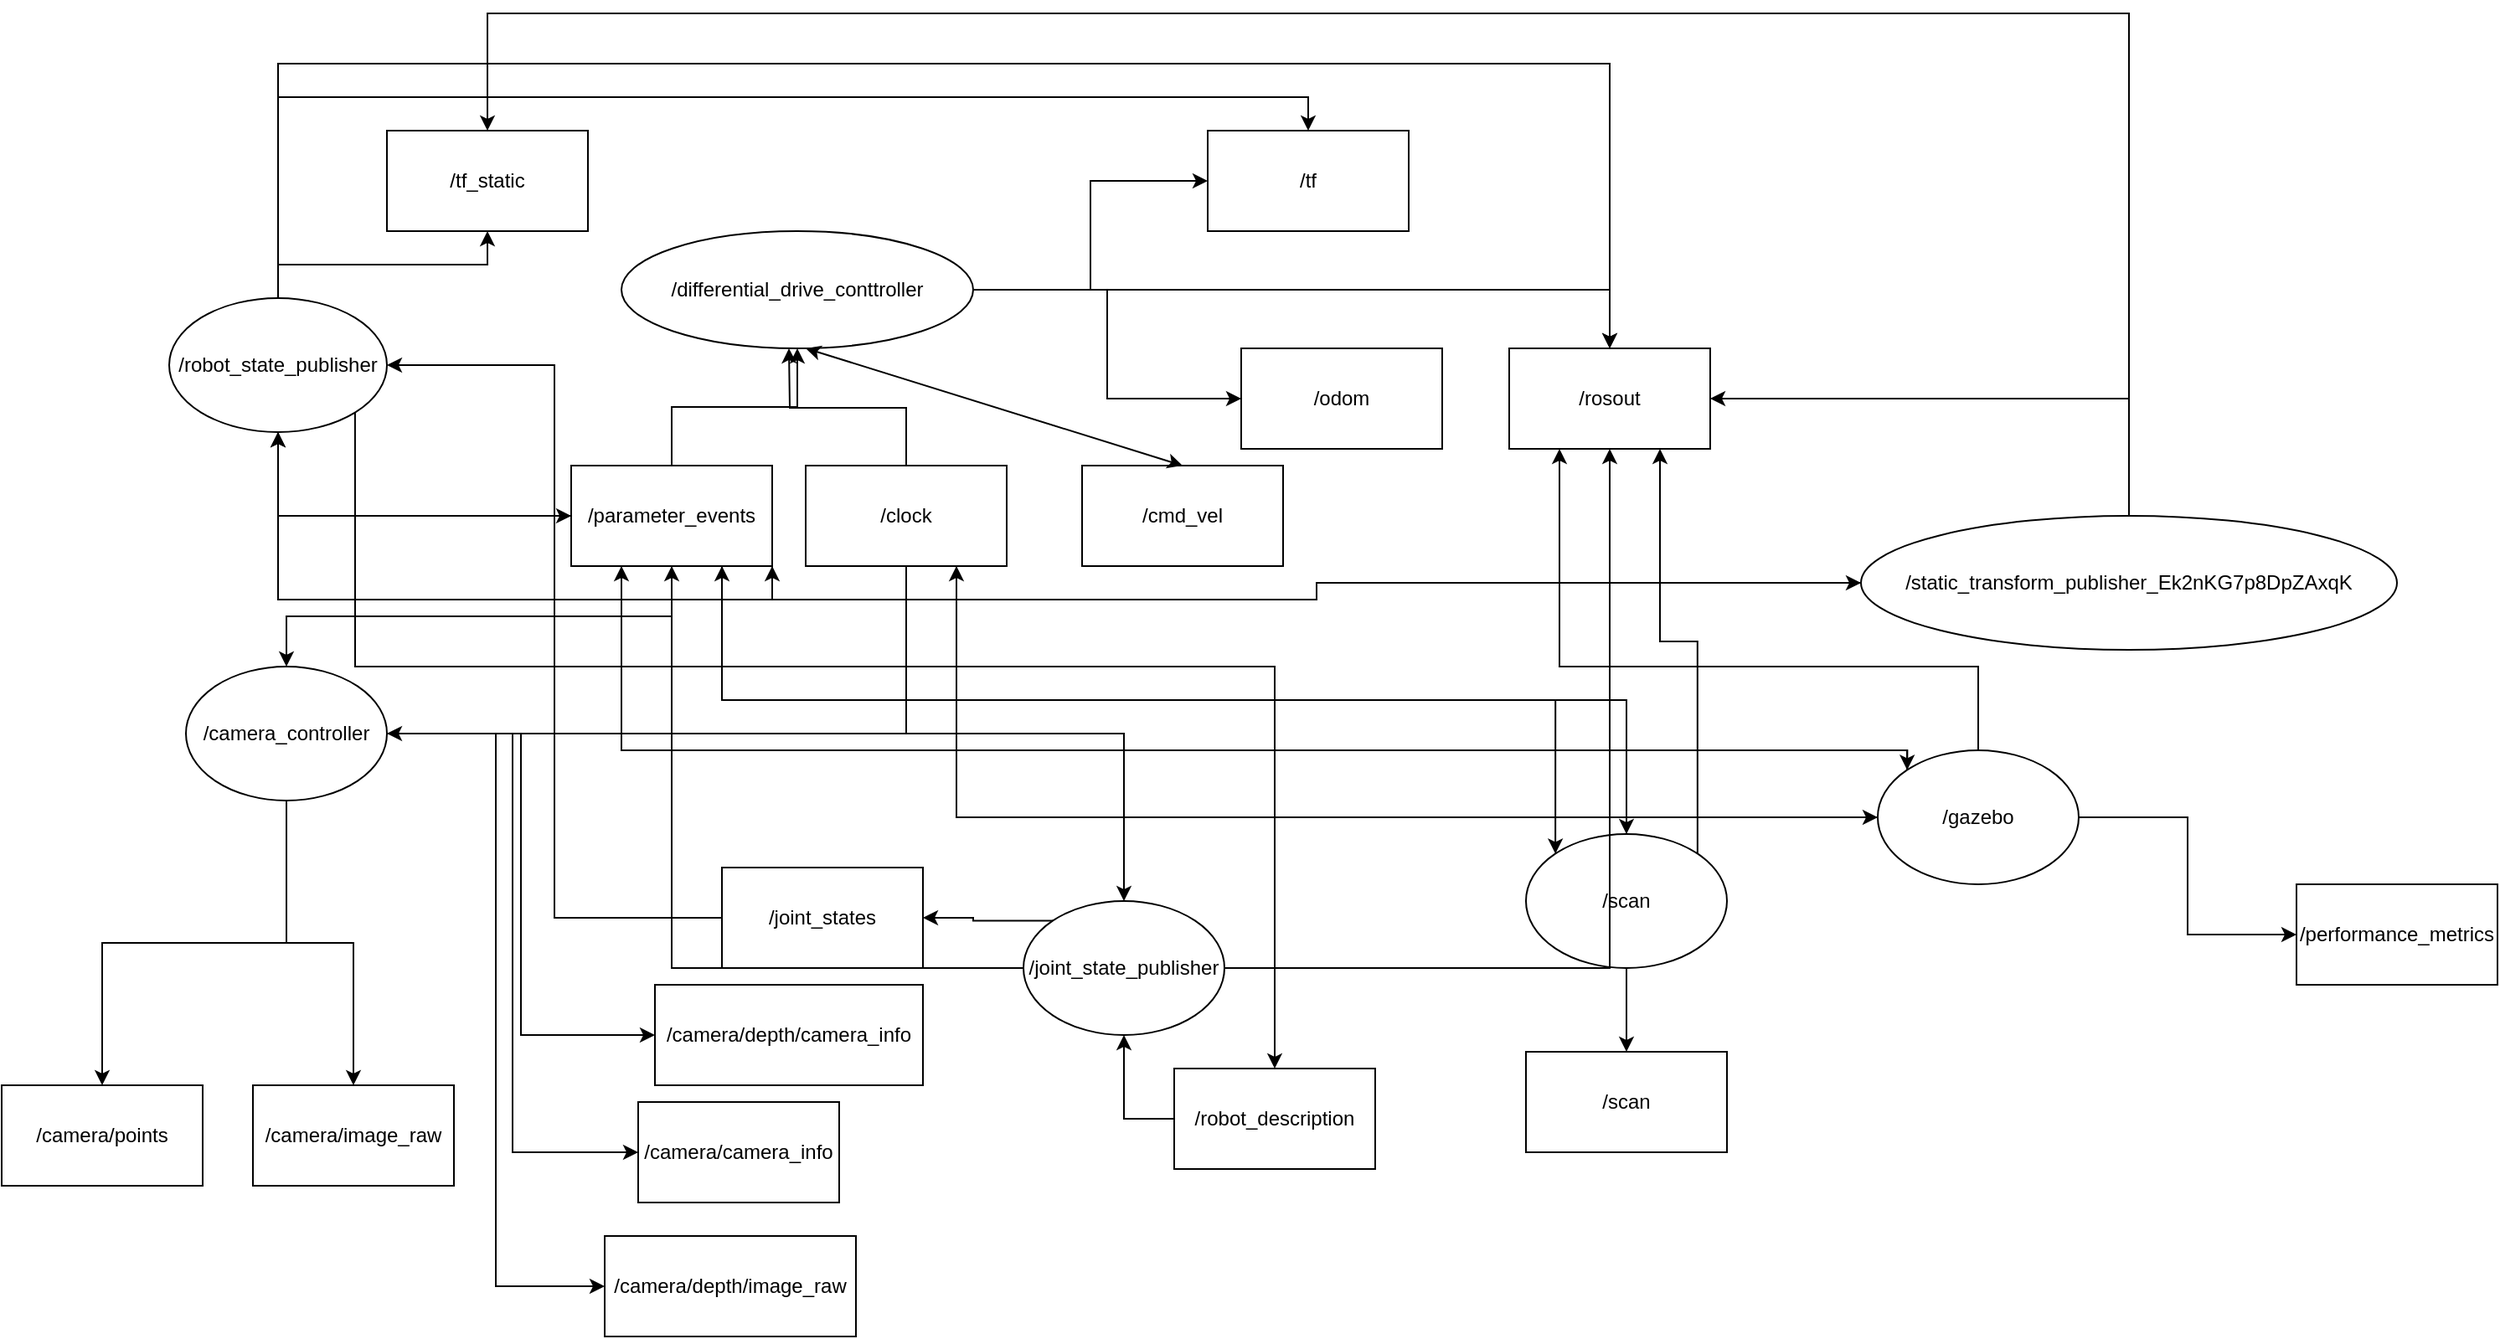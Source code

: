 <mxfile version="23.0.2" type="github">
  <diagram name="Page-1" id="CCXDkMmYEeseRspRPApz">
    <mxGraphModel dx="1949" dy="1136" grid="1" gridSize="10" guides="1" tooltips="1" connect="1" arrows="1" fold="1" page="1" pageScale="1" pageWidth="850" pageHeight="1100" math="0" shadow="0">
      <root>
        <mxCell id="0" />
        <mxCell id="1" parent="0" />
        <mxCell id="GH3iI-kV92OheZ8QKehh-54" style="edgeStyle=orthogonalEdgeStyle;rounded=0;orthogonalLoop=1;jettySize=auto;html=1;exitX=0.5;exitY=1;exitDx=0;exitDy=0;entryX=0.5;entryY=0;entryDx=0;entryDy=0;" edge="1" parent="1" source="GH3iI-kV92OheZ8QKehh-1" target="GH3iI-kV92OheZ8QKehh-15">
          <mxGeometry relative="1" as="geometry" />
        </mxCell>
        <mxCell id="GH3iI-kV92OheZ8QKehh-55" style="edgeStyle=orthogonalEdgeStyle;rounded=0;orthogonalLoop=1;jettySize=auto;html=1;exitX=0.5;exitY=1;exitDx=0;exitDy=0;entryX=0.5;entryY=0;entryDx=0;entryDy=0;" edge="1" parent="1" source="GH3iI-kV92OheZ8QKehh-1" target="GH3iI-kV92OheZ8QKehh-16">
          <mxGeometry relative="1" as="geometry" />
        </mxCell>
        <mxCell id="GH3iI-kV92OheZ8QKehh-56" style="edgeStyle=orthogonalEdgeStyle;rounded=0;orthogonalLoop=1;jettySize=auto;html=1;exitX=1;exitY=0.5;exitDx=0;exitDy=0;entryX=0;entryY=0.5;entryDx=0;entryDy=0;" edge="1" parent="1" source="GH3iI-kV92OheZ8QKehh-1" target="GH3iI-kV92OheZ8QKehh-14">
          <mxGeometry relative="1" as="geometry" />
        </mxCell>
        <mxCell id="GH3iI-kV92OheZ8QKehh-57" style="edgeStyle=orthogonalEdgeStyle;rounded=0;orthogonalLoop=1;jettySize=auto;html=1;exitX=1;exitY=0.5;exitDx=0;exitDy=0;entryX=0;entryY=0.5;entryDx=0;entryDy=0;" edge="1" parent="1" source="GH3iI-kV92OheZ8QKehh-1" target="GH3iI-kV92OheZ8QKehh-12">
          <mxGeometry relative="1" as="geometry" />
        </mxCell>
        <mxCell id="GH3iI-kV92OheZ8QKehh-58" style="edgeStyle=orthogonalEdgeStyle;rounded=0;orthogonalLoop=1;jettySize=auto;html=1;exitX=1;exitY=0.5;exitDx=0;exitDy=0;entryX=0;entryY=0.5;entryDx=0;entryDy=0;" edge="1" parent="1" source="GH3iI-kV92OheZ8QKehh-1" target="GH3iI-kV92OheZ8QKehh-13">
          <mxGeometry relative="1" as="geometry" />
        </mxCell>
        <mxCell id="GH3iI-kV92OheZ8QKehh-1" value="/camera_controller" style="ellipse;whiteSpace=wrap;html=1;" vertex="1" parent="1">
          <mxGeometry x="120" y="420" width="120" height="80" as="geometry" />
        </mxCell>
        <mxCell id="GH3iI-kV92OheZ8QKehh-81" style="edgeStyle=orthogonalEdgeStyle;rounded=0;orthogonalLoop=1;jettySize=auto;html=1;exitX=1;exitY=0.5;exitDx=0;exitDy=0;" edge="1" parent="1" source="GH3iI-kV92OheZ8QKehh-2" target="GH3iI-kV92OheZ8QKehh-22">
          <mxGeometry relative="1" as="geometry" />
        </mxCell>
        <mxCell id="GH3iI-kV92OheZ8QKehh-85" style="edgeStyle=orthogonalEdgeStyle;rounded=0;orthogonalLoop=1;jettySize=auto;html=1;exitX=0;exitY=0.5;exitDx=0;exitDy=0;entryX=0.75;entryY=1;entryDx=0;entryDy=0;" edge="1" parent="1" source="GH3iI-kV92OheZ8QKehh-2" target="GH3iI-kV92OheZ8QKehh-17">
          <mxGeometry relative="1" as="geometry" />
        </mxCell>
        <mxCell id="GH3iI-kV92OheZ8QKehh-87" style="edgeStyle=orthogonalEdgeStyle;rounded=0;orthogonalLoop=1;jettySize=auto;html=1;exitX=0;exitY=0;exitDx=0;exitDy=0;entryX=0.25;entryY=1;entryDx=0;entryDy=0;" edge="1" parent="1" source="GH3iI-kV92OheZ8QKehh-2" target="GH3iI-kV92OheZ8QKehh-21">
          <mxGeometry relative="1" as="geometry">
            <Array as="points">
              <mxPoint x="1148" y="470" />
              <mxPoint x="380" y="470" />
            </Array>
          </mxGeometry>
        </mxCell>
        <mxCell id="GH3iI-kV92OheZ8QKehh-88" style="edgeStyle=orthogonalEdgeStyle;rounded=0;orthogonalLoop=1;jettySize=auto;html=1;exitX=0.5;exitY=0;exitDx=0;exitDy=0;entryX=0.25;entryY=1;entryDx=0;entryDy=0;" edge="1" parent="1" source="GH3iI-kV92OheZ8QKehh-2" target="GH3iI-kV92OheZ8QKehh-24">
          <mxGeometry relative="1" as="geometry">
            <Array as="points">
              <mxPoint x="1190" y="420" />
              <mxPoint x="940" y="420" />
            </Array>
          </mxGeometry>
        </mxCell>
        <mxCell id="GH3iI-kV92OheZ8QKehh-2" value="/gazebo" style="ellipse;whiteSpace=wrap;html=1;" vertex="1" parent="1">
          <mxGeometry x="1130" y="470" width="120" height="80" as="geometry" />
        </mxCell>
        <mxCell id="GH3iI-kV92OheZ8QKehh-73" style="edgeStyle=orthogonalEdgeStyle;rounded=0;orthogonalLoop=1;jettySize=auto;html=1;exitX=0.5;exitY=1;exitDx=0;exitDy=0;entryX=0.5;entryY=0;entryDx=0;entryDy=0;" edge="1" parent="1" source="GH3iI-kV92OheZ8QKehh-4" target="GH3iI-kV92OheZ8QKehh-25">
          <mxGeometry relative="1" as="geometry" />
        </mxCell>
        <mxCell id="GH3iI-kV92OheZ8QKehh-74" style="edgeStyle=orthogonalEdgeStyle;rounded=0;orthogonalLoop=1;jettySize=auto;html=1;exitX=1;exitY=0;exitDx=0;exitDy=0;entryX=0.75;entryY=1;entryDx=0;entryDy=0;" edge="1" parent="1" source="GH3iI-kV92OheZ8QKehh-4" target="GH3iI-kV92OheZ8QKehh-24">
          <mxGeometry relative="1" as="geometry" />
        </mxCell>
        <mxCell id="GH3iI-kV92OheZ8QKehh-75" style="edgeStyle=orthogonalEdgeStyle;rounded=0;orthogonalLoop=1;jettySize=auto;html=1;exitX=0.5;exitY=0;exitDx=0;exitDy=0;entryX=0.75;entryY=1;entryDx=0;entryDy=0;" edge="1" parent="1" source="GH3iI-kV92OheZ8QKehh-4" target="GH3iI-kV92OheZ8QKehh-21">
          <mxGeometry relative="1" as="geometry" />
        </mxCell>
        <mxCell id="GH3iI-kV92OheZ8QKehh-4" value="/scan" style="ellipse;whiteSpace=wrap;html=1;" vertex="1" parent="1">
          <mxGeometry x="920" y="520" width="120" height="80" as="geometry" />
        </mxCell>
        <mxCell id="GH3iI-kV92OheZ8QKehh-64" style="edgeStyle=orthogonalEdgeStyle;rounded=0;orthogonalLoop=1;jettySize=auto;html=1;exitX=0.5;exitY=1;exitDx=0;exitDy=0;entryX=0;entryY=0.5;entryDx=0;entryDy=0;" edge="1" parent="1" source="GH3iI-kV92OheZ8QKehh-5" target="GH3iI-kV92OheZ8QKehh-21">
          <mxGeometry relative="1" as="geometry" />
        </mxCell>
        <mxCell id="GH3iI-kV92OheZ8QKehh-67" style="edgeStyle=orthogonalEdgeStyle;rounded=0;orthogonalLoop=1;jettySize=auto;html=1;exitX=1;exitY=1;exitDx=0;exitDy=0;entryX=0.5;entryY=0;entryDx=0;entryDy=0;" edge="1" parent="1" source="GH3iI-kV92OheZ8QKehh-5" target="GH3iI-kV92OheZ8QKehh-23">
          <mxGeometry relative="1" as="geometry">
            <Array as="points">
              <mxPoint x="221" y="420" />
              <mxPoint x="770" y="420" />
            </Array>
          </mxGeometry>
        </mxCell>
        <mxCell id="GH3iI-kV92OheZ8QKehh-68" style="edgeStyle=orthogonalEdgeStyle;rounded=0;orthogonalLoop=1;jettySize=auto;html=1;exitX=0.5;exitY=0;exitDx=0;exitDy=0;entryX=0.5;entryY=0;entryDx=0;entryDy=0;" edge="1" parent="1" source="GH3iI-kV92OheZ8QKehh-5" target="GH3iI-kV92OheZ8QKehh-24">
          <mxGeometry relative="1" as="geometry">
            <Array as="points">
              <mxPoint x="175" y="60" />
              <mxPoint x="970" y="60" />
            </Array>
          </mxGeometry>
        </mxCell>
        <mxCell id="GH3iI-kV92OheZ8QKehh-69" style="edgeStyle=orthogonalEdgeStyle;rounded=0;orthogonalLoop=1;jettySize=auto;html=1;exitX=0.5;exitY=0;exitDx=0;exitDy=0;entryX=0.5;entryY=0;entryDx=0;entryDy=0;" edge="1" parent="1" source="GH3iI-kV92OheZ8QKehh-5" target="GH3iI-kV92OheZ8QKehh-26">
          <mxGeometry relative="1" as="geometry" />
        </mxCell>
        <mxCell id="GH3iI-kV92OheZ8QKehh-70" style="edgeStyle=orthogonalEdgeStyle;rounded=0;orthogonalLoop=1;jettySize=auto;html=1;exitX=0.5;exitY=0;exitDx=0;exitDy=0;entryX=0.5;entryY=1;entryDx=0;entryDy=0;" edge="1" parent="1" source="GH3iI-kV92OheZ8QKehh-5" target="GH3iI-kV92OheZ8QKehh-27">
          <mxGeometry relative="1" as="geometry" />
        </mxCell>
        <mxCell id="GH3iI-kV92OheZ8QKehh-5" value="/robot_state_publisher" style="ellipse;whiteSpace=wrap;html=1;" vertex="1" parent="1">
          <mxGeometry x="110" y="200" width="130" height="80" as="geometry" />
        </mxCell>
        <mxCell id="GH3iI-kV92OheZ8QKehh-51" style="edgeStyle=orthogonalEdgeStyle;rounded=0;orthogonalLoop=1;jettySize=auto;html=1;exitX=1;exitY=0.5;exitDx=0;exitDy=0;entryX=0;entryY=0.5;entryDx=0;entryDy=0;" edge="1" parent="1" source="GH3iI-kV92OheZ8QKehh-6" target="GH3iI-kV92OheZ8QKehh-20">
          <mxGeometry relative="1" as="geometry" />
        </mxCell>
        <mxCell id="GH3iI-kV92OheZ8QKehh-52" style="edgeStyle=orthogonalEdgeStyle;rounded=0;orthogonalLoop=1;jettySize=auto;html=1;exitX=1;exitY=0.5;exitDx=0;exitDy=0;entryX=0.5;entryY=0;entryDx=0;entryDy=0;" edge="1" parent="1" source="GH3iI-kV92OheZ8QKehh-6" target="GH3iI-kV92OheZ8QKehh-24">
          <mxGeometry relative="1" as="geometry" />
        </mxCell>
        <mxCell id="GH3iI-kV92OheZ8QKehh-53" style="edgeStyle=orthogonalEdgeStyle;rounded=0;orthogonalLoop=1;jettySize=auto;html=1;exitX=1;exitY=0.5;exitDx=0;exitDy=0;entryX=0;entryY=0.5;entryDx=0;entryDy=0;" edge="1" parent="1" source="GH3iI-kV92OheZ8QKehh-6" target="GH3iI-kV92OheZ8QKehh-26">
          <mxGeometry relative="1" as="geometry" />
        </mxCell>
        <mxCell id="GH3iI-kV92OheZ8QKehh-6" value="/differential_drive_conttroller" style="ellipse;whiteSpace=wrap;html=1;" vertex="1" parent="1">
          <mxGeometry x="380" y="160" width="210" height="70" as="geometry" />
        </mxCell>
        <mxCell id="GH3iI-kV92OheZ8QKehh-47" style="edgeStyle=orthogonalEdgeStyle;rounded=0;orthogonalLoop=1;jettySize=auto;html=1;exitX=0;exitY=0.5;exitDx=0;exitDy=0;entryX=0.5;entryY=1;entryDx=0;entryDy=0;" edge="1" parent="1" source="GH3iI-kV92OheZ8QKehh-10" target="GH3iI-kV92OheZ8QKehh-21">
          <mxGeometry relative="1" as="geometry" />
        </mxCell>
        <mxCell id="GH3iI-kV92OheZ8QKehh-48" style="edgeStyle=orthogonalEdgeStyle;rounded=0;orthogonalLoop=1;jettySize=auto;html=1;exitX=1;exitY=0.5;exitDx=0;exitDy=0;entryX=0.5;entryY=1;entryDx=0;entryDy=0;" edge="1" parent="1" source="GH3iI-kV92OheZ8QKehh-10" target="GH3iI-kV92OheZ8QKehh-24">
          <mxGeometry relative="1" as="geometry" />
        </mxCell>
        <mxCell id="GH3iI-kV92OheZ8QKehh-60" style="edgeStyle=orthogonalEdgeStyle;rounded=0;orthogonalLoop=1;jettySize=auto;html=1;exitX=0;exitY=0;exitDx=0;exitDy=0;entryX=1;entryY=0.5;entryDx=0;entryDy=0;" edge="1" parent="1" source="GH3iI-kV92OheZ8QKehh-10" target="GH3iI-kV92OheZ8QKehh-19">
          <mxGeometry relative="1" as="geometry" />
        </mxCell>
        <mxCell id="GH3iI-kV92OheZ8QKehh-10" value="/joint_state_publisher" style="ellipse;whiteSpace=wrap;html=1;" vertex="1" parent="1">
          <mxGeometry x="620" y="560" width="120" height="80" as="geometry" />
        </mxCell>
        <mxCell id="GH3iI-kV92OheZ8QKehh-77" style="edgeStyle=orthogonalEdgeStyle;rounded=0;orthogonalLoop=1;jettySize=auto;html=1;exitX=0;exitY=0.5;exitDx=0;exitDy=0;entryX=1;entryY=1;entryDx=0;entryDy=0;" edge="1" parent="1" source="GH3iI-kV92OheZ8QKehh-11" target="GH3iI-kV92OheZ8QKehh-21">
          <mxGeometry relative="1" as="geometry" />
        </mxCell>
        <mxCell id="GH3iI-kV92OheZ8QKehh-79" style="edgeStyle=orthogonalEdgeStyle;rounded=0;orthogonalLoop=1;jettySize=auto;html=1;exitX=0.5;exitY=0;exitDx=0;exitDy=0;entryX=1;entryY=0.5;entryDx=0;entryDy=0;" edge="1" parent="1" source="GH3iI-kV92OheZ8QKehh-11" target="GH3iI-kV92OheZ8QKehh-24">
          <mxGeometry relative="1" as="geometry" />
        </mxCell>
        <mxCell id="GH3iI-kV92OheZ8QKehh-80" style="edgeStyle=orthogonalEdgeStyle;rounded=0;orthogonalLoop=1;jettySize=auto;html=1;exitX=0.5;exitY=0;exitDx=0;exitDy=0;entryX=0.5;entryY=0;entryDx=0;entryDy=0;" edge="1" parent="1" source="GH3iI-kV92OheZ8QKehh-11" target="GH3iI-kV92OheZ8QKehh-27">
          <mxGeometry relative="1" as="geometry">
            <Array as="points">
              <mxPoint x="1280" y="30" />
              <mxPoint x="300" y="30" />
            </Array>
          </mxGeometry>
        </mxCell>
        <mxCell id="GH3iI-kV92OheZ8QKehh-11" value="/static_transform_publisher_Ek2nKG7p8DpZAxqK" style="ellipse;whiteSpace=wrap;html=1;" vertex="1" parent="1">
          <mxGeometry x="1120" y="330" width="320" height="80" as="geometry" />
        </mxCell>
        <mxCell id="GH3iI-kV92OheZ8QKehh-12" value="/camera/camera_info" style="rounded=0;whiteSpace=wrap;html=1;" vertex="1" parent="1">
          <mxGeometry x="390" y="680" width="120" height="60" as="geometry" />
        </mxCell>
        <mxCell id="GH3iI-kV92OheZ8QKehh-13" value="/camera/depth/camera_info" style="rounded=0;whiteSpace=wrap;html=1;" vertex="1" parent="1">
          <mxGeometry x="400" y="610" width="160" height="60" as="geometry" />
        </mxCell>
        <mxCell id="GH3iI-kV92OheZ8QKehh-14" value="/camera/depth/image_raw" style="rounded=0;whiteSpace=wrap;html=1;" vertex="1" parent="1">
          <mxGeometry x="370" y="760" width="150" height="60" as="geometry" />
        </mxCell>
        <mxCell id="GH3iI-kV92OheZ8QKehh-15" value="/camera/image_raw" style="rounded=0;whiteSpace=wrap;html=1;" vertex="1" parent="1">
          <mxGeometry x="160" y="670" width="120" height="60" as="geometry" />
        </mxCell>
        <mxCell id="GH3iI-kV92OheZ8QKehh-16" value="/camera/points" style="rounded=0;whiteSpace=wrap;html=1;" vertex="1" parent="1">
          <mxGeometry x="10" y="670" width="120" height="60" as="geometry" />
        </mxCell>
        <mxCell id="GH3iI-kV92OheZ8QKehh-44" style="edgeStyle=orthogonalEdgeStyle;rounded=0;orthogonalLoop=1;jettySize=auto;html=1;exitX=0.5;exitY=1;exitDx=0;exitDy=0;" edge="1" parent="1" source="GH3iI-kV92OheZ8QKehh-17" target="GH3iI-kV92OheZ8QKehh-10">
          <mxGeometry relative="1" as="geometry" />
        </mxCell>
        <mxCell id="GH3iI-kV92OheZ8QKehh-45" style="edgeStyle=orthogonalEdgeStyle;rounded=0;orthogonalLoop=1;jettySize=auto;html=1;exitX=0.5;exitY=1;exitDx=0;exitDy=0;entryX=1;entryY=0.5;entryDx=0;entryDy=0;" edge="1" parent="1" source="GH3iI-kV92OheZ8QKehh-17" target="GH3iI-kV92OheZ8QKehh-1">
          <mxGeometry relative="1" as="geometry" />
        </mxCell>
        <mxCell id="GH3iI-kV92OheZ8QKehh-50" style="edgeStyle=orthogonalEdgeStyle;rounded=0;orthogonalLoop=1;jettySize=auto;html=1;exitX=0.5;exitY=0;exitDx=0;exitDy=0;" edge="1" parent="1" source="GH3iI-kV92OheZ8QKehh-17">
          <mxGeometry relative="1" as="geometry">
            <mxPoint x="480" y="230" as="targetPoint" />
          </mxGeometry>
        </mxCell>
        <mxCell id="GH3iI-kV92OheZ8QKehh-61" style="edgeStyle=orthogonalEdgeStyle;rounded=0;orthogonalLoop=1;jettySize=auto;html=1;exitX=0.5;exitY=1;exitDx=0;exitDy=0;" edge="1" parent="1" source="GH3iI-kV92OheZ8QKehh-17" target="GH3iI-kV92OheZ8QKehh-5">
          <mxGeometry relative="1" as="geometry" />
        </mxCell>
        <mxCell id="GH3iI-kV92OheZ8QKehh-84" style="edgeStyle=orthogonalEdgeStyle;rounded=0;orthogonalLoop=1;jettySize=auto;html=1;exitX=0.75;exitY=1;exitDx=0;exitDy=0;entryX=0;entryY=0.5;entryDx=0;entryDy=0;" edge="1" parent="1" source="GH3iI-kV92OheZ8QKehh-17" target="GH3iI-kV92OheZ8QKehh-2">
          <mxGeometry relative="1" as="geometry" />
        </mxCell>
        <mxCell id="GH3iI-kV92OheZ8QKehh-17" value="/clock" style="rounded=0;whiteSpace=wrap;html=1;" vertex="1" parent="1">
          <mxGeometry x="490" y="300" width="120" height="60" as="geometry" />
        </mxCell>
        <mxCell id="GH3iI-kV92OheZ8QKehh-18" value="/cmd_vel" style="rounded=0;whiteSpace=wrap;html=1;" vertex="1" parent="1">
          <mxGeometry x="655" y="300" width="120" height="60" as="geometry" />
        </mxCell>
        <mxCell id="GH3iI-kV92OheZ8QKehh-63" style="edgeStyle=orthogonalEdgeStyle;rounded=0;orthogonalLoop=1;jettySize=auto;html=1;exitX=0;exitY=0.5;exitDx=0;exitDy=0;entryX=1;entryY=0.5;entryDx=0;entryDy=0;" edge="1" parent="1" source="GH3iI-kV92OheZ8QKehh-19" target="GH3iI-kV92OheZ8QKehh-5">
          <mxGeometry relative="1" as="geometry" />
        </mxCell>
        <mxCell id="GH3iI-kV92OheZ8QKehh-19" value="/joint_states" style="rounded=0;whiteSpace=wrap;html=1;" vertex="1" parent="1">
          <mxGeometry x="440" y="540" width="120" height="60" as="geometry" />
        </mxCell>
        <mxCell id="GH3iI-kV92OheZ8QKehh-20" value="/odom" style="rounded=0;whiteSpace=wrap;html=1;" vertex="1" parent="1">
          <mxGeometry x="750" y="230" width="120" height="60" as="geometry" />
        </mxCell>
        <mxCell id="GH3iI-kV92OheZ8QKehh-49" style="edgeStyle=orthogonalEdgeStyle;rounded=0;orthogonalLoop=1;jettySize=auto;html=1;exitX=0.5;exitY=0;exitDx=0;exitDy=0;" edge="1" parent="1" source="GH3iI-kV92OheZ8QKehh-21" target="GH3iI-kV92OheZ8QKehh-6">
          <mxGeometry relative="1" as="geometry" />
        </mxCell>
        <mxCell id="GH3iI-kV92OheZ8QKehh-59" style="edgeStyle=orthogonalEdgeStyle;rounded=0;orthogonalLoop=1;jettySize=auto;html=1;exitX=0.5;exitY=1;exitDx=0;exitDy=0;entryX=0.5;entryY=0;entryDx=0;entryDy=0;" edge="1" parent="1" source="GH3iI-kV92OheZ8QKehh-21" target="GH3iI-kV92OheZ8QKehh-1">
          <mxGeometry relative="1" as="geometry" />
        </mxCell>
        <mxCell id="GH3iI-kV92OheZ8QKehh-62" style="edgeStyle=orthogonalEdgeStyle;rounded=0;orthogonalLoop=1;jettySize=auto;html=1;exitX=0;exitY=0.5;exitDx=0;exitDy=0;" edge="1" parent="1" source="GH3iI-kV92OheZ8QKehh-21" target="GH3iI-kV92OheZ8QKehh-5">
          <mxGeometry relative="1" as="geometry" />
        </mxCell>
        <mxCell id="GH3iI-kV92OheZ8QKehh-71" style="edgeStyle=orthogonalEdgeStyle;rounded=0;orthogonalLoop=1;jettySize=auto;html=1;exitX=0.75;exitY=1;exitDx=0;exitDy=0;" edge="1" parent="1" source="GH3iI-kV92OheZ8QKehh-21" target="GH3iI-kV92OheZ8QKehh-4">
          <mxGeometry relative="1" as="geometry" />
        </mxCell>
        <mxCell id="GH3iI-kV92OheZ8QKehh-76" style="edgeStyle=orthogonalEdgeStyle;rounded=0;orthogonalLoop=1;jettySize=auto;html=1;exitX=1;exitY=1;exitDx=0;exitDy=0;entryX=0;entryY=0.5;entryDx=0;entryDy=0;" edge="1" parent="1" source="GH3iI-kV92OheZ8QKehh-21" target="GH3iI-kV92OheZ8QKehh-11">
          <mxGeometry relative="1" as="geometry" />
        </mxCell>
        <mxCell id="GH3iI-kV92OheZ8QKehh-82" style="edgeStyle=orthogonalEdgeStyle;rounded=0;orthogonalLoop=1;jettySize=auto;html=1;exitX=0.25;exitY=1;exitDx=0;exitDy=0;entryX=0;entryY=0;entryDx=0;entryDy=0;" edge="1" parent="1" source="GH3iI-kV92OheZ8QKehh-21" target="GH3iI-kV92OheZ8QKehh-2">
          <mxGeometry relative="1" as="geometry">
            <Array as="points">
              <mxPoint x="380" y="470" />
              <mxPoint x="1148" y="470" />
            </Array>
          </mxGeometry>
        </mxCell>
        <mxCell id="GH3iI-kV92OheZ8QKehh-21" value="/parameter_events" style="rounded=0;whiteSpace=wrap;html=1;" vertex="1" parent="1">
          <mxGeometry x="350" y="300" width="120" height="60" as="geometry" />
        </mxCell>
        <mxCell id="GH3iI-kV92OheZ8QKehh-22" value="/performance_metrics" style="rounded=0;whiteSpace=wrap;html=1;" vertex="1" parent="1">
          <mxGeometry x="1380" y="550" width="120" height="60" as="geometry" />
        </mxCell>
        <mxCell id="GH3iI-kV92OheZ8QKehh-46" style="edgeStyle=orthogonalEdgeStyle;rounded=0;orthogonalLoop=1;jettySize=auto;html=1;exitX=0;exitY=0.5;exitDx=0;exitDy=0;" edge="1" parent="1" source="GH3iI-kV92OheZ8QKehh-23" target="GH3iI-kV92OheZ8QKehh-10">
          <mxGeometry relative="1" as="geometry" />
        </mxCell>
        <mxCell id="GH3iI-kV92OheZ8QKehh-23" value="/robot_description" style="rounded=0;whiteSpace=wrap;html=1;" vertex="1" parent="1">
          <mxGeometry x="710" y="660" width="120" height="60" as="geometry" />
        </mxCell>
        <mxCell id="GH3iI-kV92OheZ8QKehh-24" value="/rosout" style="rounded=0;whiteSpace=wrap;html=1;" vertex="1" parent="1">
          <mxGeometry x="910" y="230" width="120" height="60" as="geometry" />
        </mxCell>
        <mxCell id="GH3iI-kV92OheZ8QKehh-25" value="/scan" style="rounded=0;whiteSpace=wrap;html=1;" vertex="1" parent="1">
          <mxGeometry x="920" y="650" width="120" height="60" as="geometry" />
        </mxCell>
        <mxCell id="GH3iI-kV92OheZ8QKehh-26" value="/tf" style="rounded=0;whiteSpace=wrap;html=1;" vertex="1" parent="1">
          <mxGeometry x="730" y="100" width="120" height="60" as="geometry" />
        </mxCell>
        <mxCell id="GH3iI-kV92OheZ8QKehh-27" value="/tf_static" style="rounded=0;whiteSpace=wrap;html=1;" vertex="1" parent="1">
          <mxGeometry x="240" y="100" width="120" height="60" as="geometry" />
        </mxCell>
        <mxCell id="GH3iI-kV92OheZ8QKehh-40" value="" style="endArrow=classic;startArrow=classic;html=1;rounded=0;exitX=0.5;exitY=0;exitDx=0;exitDy=0;" edge="1" parent="1" source="GH3iI-kV92OheZ8QKehh-18">
          <mxGeometry width="50" height="50" relative="1" as="geometry">
            <mxPoint x="440" y="280" as="sourcePoint" />
            <mxPoint x="490" y="230" as="targetPoint" />
          </mxGeometry>
        </mxCell>
        <mxCell id="GH3iI-kV92OheZ8QKehh-72" style="edgeStyle=orthogonalEdgeStyle;rounded=0;orthogonalLoop=1;jettySize=auto;html=1;exitX=0.5;exitY=1;exitDx=0;exitDy=0;entryX=0;entryY=0;entryDx=0;entryDy=0;" edge="1" parent="1" source="GH3iI-kV92OheZ8QKehh-17" target="GH3iI-kV92OheZ8QKehh-4">
          <mxGeometry relative="1" as="geometry" />
        </mxCell>
      </root>
    </mxGraphModel>
  </diagram>
</mxfile>
